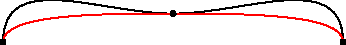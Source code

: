 size(0,0);

pair A=0, B=(3cm,0.5cm), C=(6cm,0);

draw(A{N}..B{E}..C{S});
draw(A{N}::B{E}::C{S},red);
dot(A--B--C);
